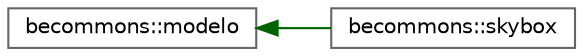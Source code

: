digraph "Graphical Class Hierarchy"
{
 // LATEX_PDF_SIZE
  bgcolor="transparent";
  edge [fontname=Helvetica,fontsize=10,labelfontname=Helvetica,labelfontsize=10];
  node [fontname=Helvetica,fontsize=10,shape=box,height=0.2,width=0.4];
  rankdir="LR";
  Node0 [id="Node000000",label="becommons::modelo",height=0.2,width=0.4,color="grey40", fillcolor="white", style="filled",URL="$classbecommons_1_1modelo.html",tooltip=" "];
  Node0 -> Node1 [id="edge20_Node000000_Node000001",dir="back",color="darkgreen",style="solid",tooltip=" "];
  Node1 [id="Node000001",label="becommons::skybox",height=0.2,width=0.4,color="grey40", fillcolor="white", style="filled",URL="$classbecommons_1_1skybox.html",tooltip=" "];
}
